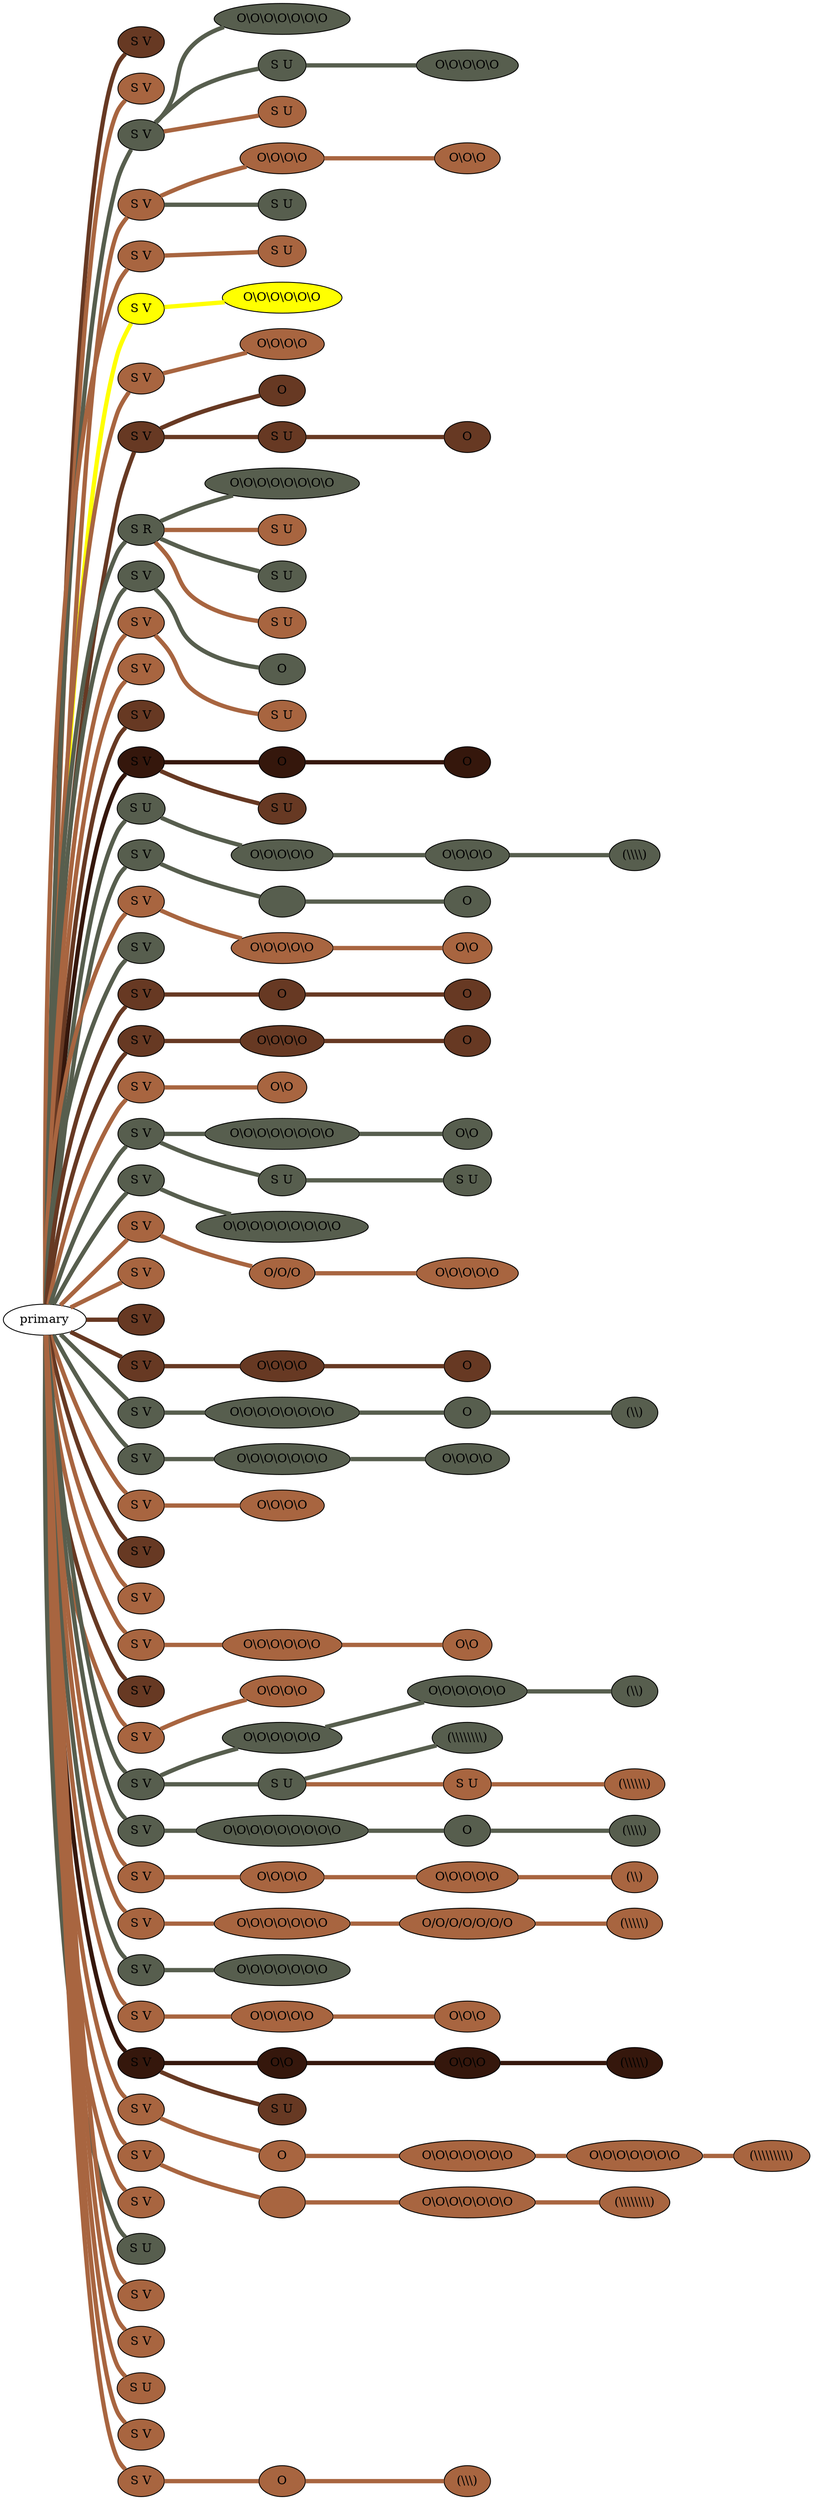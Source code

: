 graph {
 graph [rankdir=LR]
"primary" -- "1" [penwidth=5,color="#673923"]
"1" [label="S V", style=filled, fillcolor="#673923"]
"primary" -- "2" [penwidth=5,color="#A86540"]
"2" [label="S V", style=filled, fillcolor="#A86540"]
"primary" -- "3" [penwidth=5,color="#575E4E"]
"3" [label="S V", style=filled, fillcolor="#575E4E"]
"3" -- "3:0" [penwidth=5,color="#575E4E"]
"3:0" [label="O\\O\\O\\O\\O\\O\\O", style=filled, fillcolor="#575E4E"]
"3" -- "3s1" [penwidth=5,color="#575E4E"]
"3s1" [label="S U", style=filled, fillcolor="#575E4E"]
"3s1" -- "3s1:0" [penwidth=5,color="#575E4E"]
"3s1:0" [label="O\\O\\O\\O\\O", style=filled, fillcolor="#575E4E"]
"3" -- "3s2" [penwidth=5,color="#A86540"]
"3s2" [label="S U", style=filled, fillcolor="#A86540"]
"primary" -- "4" [penwidth=5,color="#A86540"]
"4" [label="S V", style=filled, fillcolor="#A86540"]
"4" -- "4:0" [penwidth=5,color="#A86540"]
"4:0" [label="O\\O\\O\\O", style=filled, fillcolor="#A86540"]
"4:0" -- "4:1" [penwidth=5,color="#A86540"]
"4:1" [label="O\\O\\O", style=filled, fillcolor="#A86540"]
"4" -- "4s1" [penwidth=5,color="#575E4E"]
"4s1" [label="S U", style=filled, fillcolor="#575E4E"]
"primary" -- "5" [penwidth=5,color="#A86540"]
"5" [label="S V", style=filled, fillcolor="#A86540"]
"5" -- "5s1" [penwidth=5,color="#A86540"]
"5s1" [label="S U", style=filled, fillcolor="#A86540"]
"primary" -- "6" [penwidth=5,color=yellow]
"6" [label="S V", style=filled, fillcolor=yellow]
"6" -- "6:0" [penwidth=5,color=yellow]
"6:0" [label="O\\O\\O\\O\\O\\O", style=filled, fillcolor=yellow]
"primary" -- "7" [penwidth=5,color="#A86540"]
"7" [label="S V", style=filled, fillcolor="#A86540"]
"7" -- "7:0" [penwidth=5,color="#A86540"]
"7:0" [label="O\\O\\O\\O", style=filled, fillcolor="#A86540"]
"primary" -- "8" [penwidth=5,color="#673923"]
"8" [label="S V", style=filled, fillcolor="#673923"]
"8" -- "8:0" [penwidth=5,color="#673923"]
"8:0" [label="O", style=filled, fillcolor="#673923"]
"8" -- "8s1" [penwidth=5,color="#673923"]
"8s1" [label="S U", style=filled, fillcolor="#673923"]
"8s1" -- "8s1:0" [penwidth=5,color="#673923"]
"8s1:0" [label="O", style=filled, fillcolor="#673923"]
"primary" -- "9" [penwidth=5,color="#575E4E"]
"9" [label="S R", style=filled, fillcolor="#575E4E"]
"9" -- "9:0" [penwidth=5,color="#575E4E"]
"9:0" [label="O\\O\\O\\O\\O\\O\\O\\O", style=filled, fillcolor="#575E4E"]
"9" -- "9s1" [penwidth=5,color="#A86540"]
"9s1" [label="S U", style=filled, fillcolor="#A86540"]
"9" -- "9s2" [penwidth=5,color="#575E4E"]
"9s2" [label="S U", style=filled, fillcolor="#575E4E"]
"9" -- "9s3" [penwidth=5,color="#A86540"]
"9s3" [label="S U", style=filled, fillcolor="#A86540"]
"primary" -- "10" [penwidth=5,color="#575E4E"]
"10" [label="S V", style=filled, fillcolor="#575E4E"]
"10" -- "10:0" [penwidth=5,color="#575E4E"]
"10:0" [label="O", style=filled, fillcolor="#575E4E"]
"primary" -- "11" [penwidth=5,color="#A86540"]
"11" [label="S V", style=filled, fillcolor="#A86540"]
"11" -- "11s1" [penwidth=5,color="#A86540"]
"11s1" [label="S U", style=filled, fillcolor="#A86540"]
"primary" -- "12" [penwidth=5,color="#A86540"]
"12" [label="S V", style=filled, fillcolor="#A86540"]
"primary" -- "13" [penwidth=5,color="#673923"]
"13" [label="S V", style=filled, fillcolor="#673923"]
"primary" -- "14" [penwidth=5,color="#35170C"]
"14" [label="S V", style=filled, fillcolor="#35170C"]
"14" -- "14:0" [penwidth=5,color="#35170C"]
"14:0" [label="O", style=filled, fillcolor="#35170C"]
"14:0" -- "14:1" [penwidth=5,color="#35170C"]
"14:1" [label="O", style=filled, fillcolor="#35170C"]
"14" -- "14s1" [penwidth=5,color="#673923"]
"14s1" [label="S U", style=filled, fillcolor="#673923"]
"primary" -- "15" [penwidth=5,color="#575E4E"]
"15" [label="S U", style=filled, fillcolor="#575E4E"]
"15" -- "15:0" [penwidth=5,color="#575E4E"]
"15:0" [label="O\\O\\O\\O\\O", style=filled, fillcolor="#575E4E"]
"15:0" -- "15:1" [penwidth=5,color="#575E4E"]
"15:1" [label="O\\O\\O\\O", style=filled, fillcolor="#575E4E"]
"15:1" -- "15:2" [penwidth=5,color="#575E4E"]
"15:2" [label="(\\\\\\\\)", style=filled, fillcolor="#575E4E"]
"primary" -- "16" [penwidth=5,color="#575E4E"]
"16" [label="S V", style=filled, fillcolor="#575E4E"]
"16" -- "16:0" [penwidth=5,color="#575E4E"]
"16:0" [label="", style=filled, fillcolor="#575E4E"]
"16:0" -- "16:1" [penwidth=5,color="#575E4E"]
"16:1" [label="O", style=filled, fillcolor="#575E4E"]
"primary" -- "17" [penwidth=5,color="#A86540"]
"17" [label="S V", style=filled, fillcolor="#A86540"]
"17" -- "17:0" [penwidth=5,color="#A86540"]
"17:0" [label="O\\O\\O\\O\\O", style=filled, fillcolor="#A86540"]
"17:0" -- "17:1" [penwidth=5,color="#A86540"]
"17:1" [label="O\\O", style=filled, fillcolor="#A86540"]
"primary" -- "18" [penwidth=5,color="#575E4E"]
"18" [label="S V", style=filled, fillcolor="#575E4E"]
"primary" -- "19" [penwidth=5,color="#673923"]
"19" [label="S V", style=filled, fillcolor="#673923"]
"19" -- "19:0" [penwidth=5,color="#673923"]
"19:0" [label="O", style=filled, fillcolor="#673923"]
"19:0" -- "19:1" [penwidth=5,color="#673923"]
"19:1" [label="O", style=filled, fillcolor="#673923"]
"primary" -- "20" [penwidth=5,color="#673923"]
"20" [label="S V", style=filled, fillcolor="#673923"]
"20" -- "20:0" [penwidth=5,color="#673923"]
"20:0" [label="O\\O\\O\\O", style=filled, fillcolor="#673923"]
"20:0" -- "20:1" [penwidth=5,color="#673923"]
"20:1" [label="O", style=filled, fillcolor="#673923"]
"primary" -- "21" [penwidth=5,color="#A86540"]
"21" [label="S V", style=filled, fillcolor="#A86540"]
"21" -- "21:0" [penwidth=5,color="#A86540"]
"21:0" [label="O\\O", style=filled, fillcolor="#A86540"]
"primary" -- "22" [penwidth=5,color="#575E4E"]
"22" [label="S V", style=filled, fillcolor="#575E4E"]
"22" -- "22:0" [penwidth=5,color="#575E4E"]
"22:0" [label="O\\O\\O\\O\\O\\O\\O\\O", style=filled, fillcolor="#575E4E"]
"22:0" -- "22:1" [penwidth=5,color="#575E4E"]
"22:1" [label="O\\O", style=filled, fillcolor="#575E4E"]
"22" -- "22s1" [penwidth=5,color="#575E4E"]
"22s1" [label="S U", style=filled, fillcolor="#575E4E"]
"22s1" -- "22s1s1" [penwidth=5,color="#575E4E"]
"22s1s1" [label="S U", style=filled, fillcolor="#575E4E"]
"primary" -- "23" [penwidth=5,color="#575E4E"]
"23" [label="S V", style=filled, fillcolor="#575E4E"]
"23" -- "23:0" [penwidth=5,color="#575E4E"]
"23:0" [label="O\\O\\O\\O\\O\\O\\O\\O\\O", style=filled, fillcolor="#575E4E"]
"primary" -- "24" [penwidth=5,color="#A86540"]
"24" [label="S V", style=filled, fillcolor="#A86540"]
"24" -- "24:0" [penwidth=5,color="#A86540"]
"24:0" [label="O/O/O", style=filled, fillcolor="#A86540"]
"24:0" -- "24:1" [penwidth=5,color="#A86540"]
"24:1" [label="O\\O\\O\\O\\O", style=filled, fillcolor="#A86540"]
"primary" -- "25" [penwidth=5,color="#A86540"]
"25" [label="S V", style=filled, fillcolor="#A86540"]
"primary" -- "26" [penwidth=5,color="#673923"]
"26" [label="S V", style=filled, fillcolor="#673923"]
"primary" -- "27" [penwidth=5,color="#673923"]
"27" [label="S V", style=filled, fillcolor="#673923"]
"27" -- "27:0" [penwidth=5,color="#673923"]
"27:0" [label="O\\O\\O\\O", style=filled, fillcolor="#673923"]
"27:0" -- "27:1" [penwidth=5,color="#673923"]
"27:1" [label="O", style=filled, fillcolor="#673923"]
"primary" -- "28" [penwidth=5,color="#575E4E"]
"28" [label="S V", style=filled, fillcolor="#575E4E"]
"28" -- "28:0" [penwidth=5,color="#575E4E"]
"28:0" [label="O\\O\\O\\O\\O\\O\\O\\O", style=filled, fillcolor="#575E4E"]
"28:0" -- "28:1" [penwidth=5,color="#575E4E"]
"28:1" [label="O", style=filled, fillcolor="#575E4E"]
"28:1" -- "28:2" [penwidth=5,color="#575E4E"]
"28:2" [label="(\\\\)", style=filled, fillcolor="#575E4E"]
"primary" -- "29" [penwidth=5,color="#575E4E"]
"29" [label="S V", style=filled, fillcolor="#575E4E"]
"29" -- "29:0" [penwidth=5,color="#575E4E"]
"29:0" [label="O\\O\\O\\O\\O\\O\\O", style=filled, fillcolor="#575E4E"]
"29:0" -- "29:1" [penwidth=5,color="#575E4E"]
"29:1" [label="O\\O\\O\\O", style=filled, fillcolor="#575E4E"]
"primary" -- "30" [penwidth=5,color="#A86540"]
"30" [label="S V", style=filled, fillcolor="#A86540"]
"30" -- "30:0" [penwidth=5,color="#A86540"]
"30:0" [label="O\\O\\O\\O", style=filled, fillcolor="#A86540"]
"primary" -- "31" [penwidth=5,color="#673923"]
"31" [label="S V", style=filled, fillcolor="#673923"]
"primary" -- "32" [penwidth=5,color="#A86540"]
"32" [label="S V", style=filled, fillcolor="#A86540"]
"primary" -- "33" [penwidth=5,color="#A86540"]
"33" [label="S V", style=filled, fillcolor="#A86540"]
"33" -- "33:0" [penwidth=5,color="#A86540"]
"33:0" [label="O\\O\\O\\O\\O\\O", style=filled, fillcolor="#A86540"]
"33:0" -- "33:1" [penwidth=5,color="#A86540"]
"33:1" [label="O\\O", style=filled, fillcolor="#A86540"]
"primary" -- "34" [penwidth=5,color="#673923"]
"34" [label="S V", style=filled, fillcolor="#673923"]
"primary" -- "35" [penwidth=5,color="#A86540"]
"35" [label="S V", style=filled, fillcolor="#A86540"]
"35" -- "35:0" [penwidth=5,color="#A86540"]
"35:0" [label="O\\O\\O\\O", style=filled, fillcolor="#A86540"]
"primary" -- "36" [penwidth=5,color="#575E4E"]
"36" [label="S V", style=filled, fillcolor="#575E4E"]
"36" -- "36:0" [penwidth=5,color="#575E4E"]
"36:0" [label="O\\O\\O\\O\\O\\O", style=filled, fillcolor="#575E4E"]
"36:0" -- "36:1" [penwidth=5,color="#575E4E"]
"36:1" [label="O\\O\\O\\O\\O\\O", style=filled, fillcolor="#575E4E"]
"36:1" -- "36:2" [penwidth=5,color="#575E4E"]
"36:2" [label="(\\\\)", style=filled, fillcolor="#575E4E"]
"36" -- "36s1" [penwidth=5,color="#575E4E"]
"36s1" [label="S U", style=filled, fillcolor="#575E4E"]
"36s1" -- "36s1:0" [penwidth=5,color="#575E4E"]
"36s1:0" [label="(\\\\\\\\\\\\\\\\)", style=filled, fillcolor="#575E4E"]
"36s1" -- "36s1s1" [penwidth=5,color="#A86540"]
"36s1s1" [label="S U", style=filled, fillcolor="#A86540"]
"36s1s1" -- "36s1s1:0" [penwidth=5,color="#A86540"]
"36s1s1:0" [label="(\\\\\\\\\\\\)", style=filled, fillcolor="#A86540"]
"primary" -- "37" [penwidth=5,color="#575E4E"]
"37" [label="S V", style=filled, fillcolor="#575E4E"]
"37" -- "37:0" [penwidth=5,color="#575E4E"]
"37:0" [label="O\\O\\O\\O\\O\\O\\O\\O\\O", style=filled, fillcolor="#575E4E"]
"37:0" -- "37:1" [penwidth=5,color="#575E4E"]
"37:1" [label="O", style=filled, fillcolor="#575E4E"]
"37:1" -- "37:2" [penwidth=5,color="#575E4E"]
"37:2" [label="(\\\\\\\\)", style=filled, fillcolor="#575E4E"]
"primary" -- "38" [penwidth=5,color="#A86540"]
"38" [label="S V", style=filled, fillcolor="#A86540"]
"38" -- "38:0" [penwidth=5,color="#A86540"]
"38:0" [label="O\\O\\O\\O", style=filled, fillcolor="#A86540"]
"38:0" -- "38:1" [penwidth=5,color="#A86540"]
"38:1" [label="O\\O\\O\\O\\O", style=filled, fillcolor="#A86540"]
"38:1" -- "38:2" [penwidth=5,color="#A86540"]
"38:2" [label="(\\\\)", style=filled, fillcolor="#A86540"]
"primary" -- "39" [penwidth=5,color="#A86540"]
"39" [label="S V", style=filled, fillcolor="#A86540"]
"39" -- "39:0" [penwidth=5,color="#A86540"]
"39:0" [label="O\\O\\O\\O\\O\\O\\O", style=filled, fillcolor="#A86540"]
"39:0" -- "39:1" [penwidth=5,color="#A86540"]
"39:1" [label="O/O/O/O/O/O/O", style=filled, fillcolor="#A86540"]
"39:1" -- "39:2" [penwidth=5,color="#A86540"]
"39:2" [label="(\\\\\\\\\\)", style=filled, fillcolor="#A86540"]
"primary" -- "40" [penwidth=5,color="#575E4E"]
"40" [label="S V", style=filled, fillcolor="#575E4E"]
"40" -- "40:0" [penwidth=5,color="#575E4E"]
"40:0" [label="O\\O\\O\\O\\O\\O\\O", style=filled, fillcolor="#575E4E"]
"primary" -- "41" [penwidth=5,color="#A86540"]
"41" [label="S V", style=filled, fillcolor="#A86540"]
"41" -- "41:0" [penwidth=5,color="#A86540"]
"41:0" [label="O\\O\\O\\O\\O", style=filled, fillcolor="#A86540"]
"41:0" -- "41:1" [penwidth=5,color="#A86540"]
"41:1" [label="O\\O\\O", style=filled, fillcolor="#A86540"]
"primary" -- "42" [penwidth=5,color="#35170C"]
"42" [label="S V", style=filled, fillcolor="#35170C"]
"42" -- "42:0" [penwidth=5,color="#35170C"]
"42:0" [label="O\\O", style=filled, fillcolor="#35170C"]
"42:0" -- "42:1" [penwidth=5,color="#35170C"]
"42:1" [label="O\\O\\O", style=filled, fillcolor="#35170C"]
"42:1" -- "42:2" [penwidth=5,color="#35170C"]
"42:2" [label="(\\\\\\\\\\)", style=filled, fillcolor="#35170C"]
"42" -- "42s1" [penwidth=5,color="#673923"]
"42s1" [label="S U", style=filled, fillcolor="#673923"]
"primary" -- "43" [penwidth=5,color="#A86540"]
"43" [label="S V", style=filled, fillcolor="#A86540"]
"43" -- "43:0" [penwidth=5,color="#A86540"]
"43:0" [label="O", style=filled, fillcolor="#A86540"]
"43:0" -- "43:1" [penwidth=5,color="#A86540"]
"43:1" [label="O\\O\\O\\O\\O\\O\\O", style=filled, fillcolor="#A86540"]
"43:1" -- "43:2" [penwidth=5,color="#A86540"]
"43:2" [label="O\\O\\O\\O\\O\\O\\O", style=filled, fillcolor="#A86540"]
"43:2" -- "43:3" [penwidth=5,color="#A86540"]
"43:3" [label="(\\\\\\\\\\\\\\\\\\)", style=filled, fillcolor="#A86540"]
"primary" -- "44" [penwidth=5,color="#A86540"]
"44" [label="S V", style=filled, fillcolor="#A86540"]
"44" -- "44:0" [penwidth=5,color="#A86540"]
"44:0" [label="", style=filled, fillcolor="#A86540"]
"44:0" -- "44:1" [penwidth=5,color="#A86540"]
"44:1" [label="O\\O\\O\\O\\O\\O\\O", style=filled, fillcolor="#A86540"]
"44:1" -- "44:2" [penwidth=5,color="#A86540"]
"44:2" [label="(\\\\\\\\\\\\\\\\)", style=filled, fillcolor="#A86540"]
"primary" -- "45" [penwidth=5,color="#A86540"]
"45" [label="S V", style=filled, fillcolor="#A86540"]
"primary" -- "46" [penwidth=5,color="#575E4E"]
"46" [label="S U", style=filled, fillcolor="#575E4E"]
"primary" -- "47" [penwidth=5,color="#A86540"]
"47" [label="S V", style=filled, fillcolor="#A86540"]
"primary" -- "48" [penwidth=5,color="#A86540"]
"48" [label="S V", style=filled, fillcolor="#A86540"]
"primary" -- "49" [penwidth=5,color="#A86540"]
"49" [label="S U", style=filled, fillcolor="#A86540"]
"primary" -- "50" [penwidth=5,color="#A86540"]
"50" [label="S V", style=filled, fillcolor="#A86540"]
"primary" -- "51" [penwidth=5,color="#A86540"]
"51" [label="S V", style=filled, fillcolor="#A86540"]
"51" -- "51:0" [penwidth=5,color="#A86540"]
"51:0" [label="O", style=filled, fillcolor="#A86540"]
"51:0" -- "51:1" [penwidth=5,color="#A86540"]
"51:1" [label="(\\\\\\)", style=filled, fillcolor="#A86540"]
}
